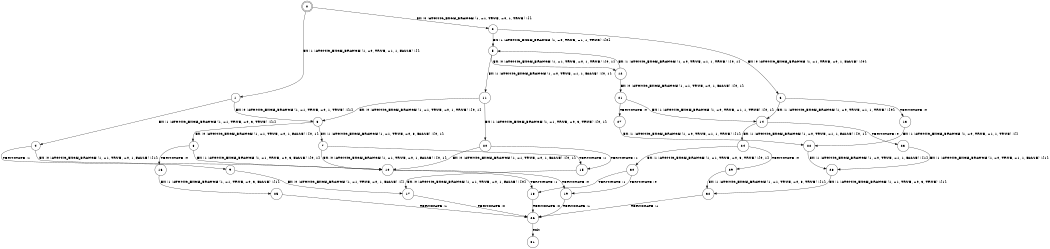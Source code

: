 digraph BCG {
size = "7, 10.5";
center = TRUE;
node [shape = circle];
0 [peripheries = 2];
0 -> 1 [label = "EX !1 !ATOMIC_EXCH_BRANCH (1, +0, TRUE, +1, 1, FALSE) !{}"];
0 -> 2 [label = "EX !0 !ATOMIC_EXCH_BRANCH (1, +1, TRUE, +0, 1, TRUE) !{}"];
1 -> 3 [label = "EX !0 !ATOMIC_EXCH_BRANCH (1, +1, TRUE, +0, 1, TRUE) !{1}"];
1 -> 4 [label = "EX !1 !ATOMIC_EXCH_BRANCH (1, +1, TRUE, +0, 3, TRUE) !{1}"];
2 -> 5 [label = "EX !1 !ATOMIC_EXCH_BRANCH (1, +0, TRUE, +1, 1, TRUE) !{0}"];
2 -> 6 [label = "EX !0 !ATOMIC_EXCH_BRANCH (1, +1, TRUE, +0, 1, FALSE) !{0}"];
3 -> 7 [label = "EX !1 !ATOMIC_EXCH_BRANCH (1, +1, TRUE, +0, 3, FALSE) !{0, 1}"];
3 -> 8 [label = "EX !0 !ATOMIC_EXCH_BRANCH (1, +1, TRUE, +0, 1, FALSE) !{0, 1}"];
4 -> 9 [label = "TERMINATE !1"];
4 -> 10 [label = "EX !0 !ATOMIC_EXCH_BRANCH (1, +1, TRUE, +0, 1, FALSE) !{1}"];
5 -> 11 [label = "EX !1 !ATOMIC_EXCH_BRANCH (1, +0, TRUE, +1, 1, FALSE) !{0, 1}"];
5 -> 12 [label = "EX !0 !ATOMIC_EXCH_BRANCH (1, +1, TRUE, +0, 1, TRUE) !{0, 1}"];
6 -> 13 [label = "TERMINATE !0"];
6 -> 14 [label = "EX !1 !ATOMIC_EXCH_BRANCH (1, +0, TRUE, +1, 1, TRUE) !{0}"];
7 -> 15 [label = "TERMINATE !1"];
7 -> 10 [label = "EX !0 !ATOMIC_EXCH_BRANCH (1, +1, TRUE, +0, 1, FALSE) !{0, 1}"];
8 -> 16 [label = "TERMINATE !0"];
8 -> 10 [label = "EX !1 !ATOMIC_EXCH_BRANCH (1, +1, TRUE, +0, 3, FALSE) !{0, 1}"];
9 -> 17 [label = "EX !0 !ATOMIC_EXCH_BRANCH (1, +1, TRUE, +0, 1, FALSE) !{}"];
10 -> 18 [label = "TERMINATE !1"];
10 -> 19 [label = "TERMINATE !0"];
11 -> 20 [label = "EX !1 !ATOMIC_EXCH_BRANCH (1, +1, TRUE, +0, 3, TRUE) !{0, 1}"];
11 -> 3 [label = "EX !0 !ATOMIC_EXCH_BRANCH (1, +1, TRUE, +0, 1, TRUE) !{0, 1}"];
12 -> 5 [label = "EX !1 !ATOMIC_EXCH_BRANCH (1, +0, TRUE, +1, 1, TRUE) !{0, 1}"];
12 -> 21 [label = "EX !0 !ATOMIC_EXCH_BRANCH (1, +1, TRUE, +0, 1, FALSE) !{0, 1}"];
13 -> 22 [label = "EX !1 !ATOMIC_EXCH_BRANCH (1, +0, TRUE, +1, 1, TRUE) !{}"];
14 -> 23 [label = "TERMINATE !0"];
14 -> 24 [label = "EX !1 !ATOMIC_EXCH_BRANCH (1, +0, TRUE, +1, 1, FALSE) !{0, 1}"];
15 -> 17 [label = "EX !0 !ATOMIC_EXCH_BRANCH (1, +1, TRUE, +0, 1, FALSE) !{0}"];
16 -> 25 [label = "EX !1 !ATOMIC_EXCH_BRANCH (1, +1, TRUE, +0, 3, FALSE) !{1}"];
17 -> 26 [label = "TERMINATE !0"];
18 -> 26 [label = "TERMINATE !0"];
19 -> 26 [label = "TERMINATE !1"];
20 -> 15 [label = "TERMINATE !1"];
20 -> 10 [label = "EX !0 !ATOMIC_EXCH_BRANCH (1, +1, TRUE, +0, 1, FALSE) !{0, 1}"];
21 -> 27 [label = "TERMINATE !0"];
21 -> 14 [label = "EX !1 !ATOMIC_EXCH_BRANCH (1, +0, TRUE, +1, 1, TRUE) !{0, 1}"];
22 -> 28 [label = "EX !1 !ATOMIC_EXCH_BRANCH (1, +0, TRUE, +1, 1, FALSE) !{1}"];
23 -> 28 [label = "EX !1 !ATOMIC_EXCH_BRANCH (1, +0, TRUE, +1, 1, FALSE) !{1}"];
24 -> 29 [label = "TERMINATE !0"];
24 -> 30 [label = "EX !1 !ATOMIC_EXCH_BRANCH (1, +1, TRUE, +0, 3, TRUE) !{0, 1}"];
25 -> 26 [label = "TERMINATE !1"];
26 -> 31 [label = "exit"];
27 -> 22 [label = "EX !1 !ATOMIC_EXCH_BRANCH (1, +0, TRUE, +1, 1, TRUE) !{1}"];
28 -> 32 [label = "EX !1 !ATOMIC_EXCH_BRANCH (1, +1, TRUE, +0, 3, TRUE) !{1}"];
29 -> 32 [label = "EX !1 !ATOMIC_EXCH_BRANCH (1, +1, TRUE, +0, 3, TRUE) !{1}"];
30 -> 18 [label = "TERMINATE !1"];
30 -> 19 [label = "TERMINATE !0"];
32 -> 26 [label = "TERMINATE !1"];
}
